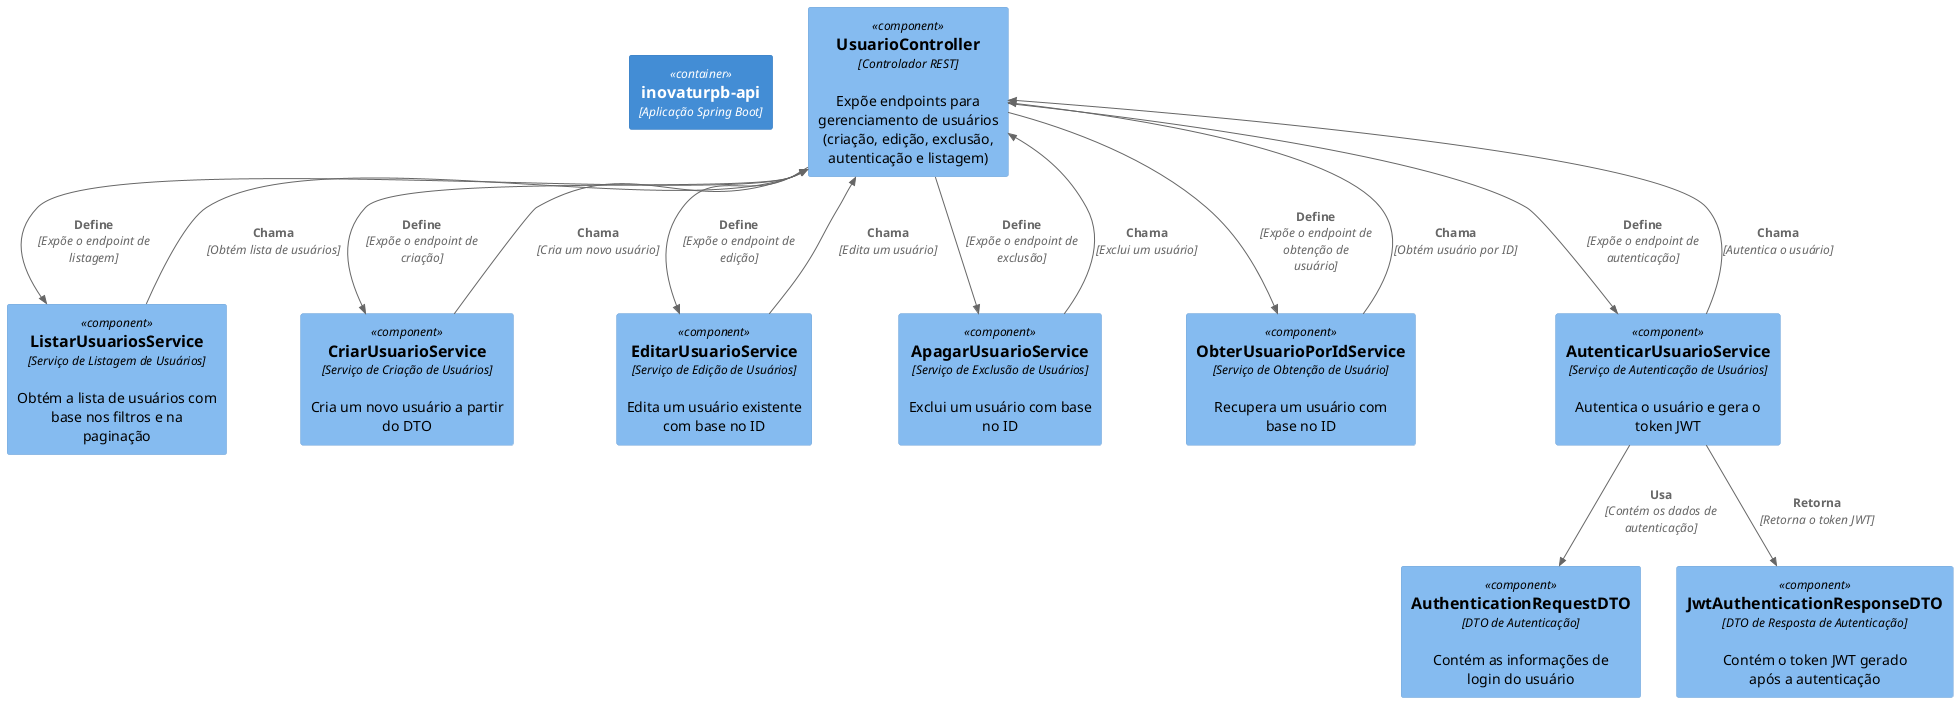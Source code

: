 @startuml
!define C4_COMPONENT
!include <C4/C4_Component.puml>

Container(app, "inovaturpb-api", "Aplicação Spring Boot")

' Controlador de Usuário
Component(controller, "UsuarioController", "Controlador REST", "Expõe endpoints para gerenciamento de usuários (criação, edição, exclusão, autenticação e listagem)")

' Serviços de Usuário
Component(listarService, "ListarUsuariosService", "Serviço de Listagem de Usuários", "Obtém a lista de usuários com base nos filtros e na paginação")
Component(criarService, "CriarUsuarioService", "Serviço de Criação de Usuários", "Cria um novo usuário a partir do DTO")
Component(editarService, "EditarUsuarioService", "Serviço de Edição de Usuários", "Edita um usuário existente com base no ID")
Component(apagarService, "ApagarUsuarioService", "Serviço de Exclusão de Usuários", "Exclui um usuário com base no ID")
Component(obterService, "ObterUsuarioPorIdService", "Serviço de Obtenção de Usuário", "Recupera um usuário com base no ID")
Component(autenticarService, "AutenticarUsuarioService", "Serviço de Autenticação de Usuários", "Autentica o usuário e gera o token JWT")

' DTOs de Autenticação
Component(authenticationRequestDTO, "AuthenticationRequestDTO", "DTO de Autenticação", "Contém as informações de login do usuário")
Component(jwtResponseDTO, "JwtAuthenticationResponseDTO", "DTO de Resposta de Autenticação", "Contém o token JWT gerado após a autenticação")

' Relacionamentos
Rel(controller, listarService, "Define", "Expõe o endpoint de listagem")
Rel(controller, criarService, "Define", "Expõe o endpoint de criação")
Rel(controller, editarService, "Define", "Expõe o endpoint de edição")
Rel(controller, apagarService, "Define", "Expõe o endpoint de exclusão")
Rel(controller, obterService, "Define", "Expõe o endpoint de obtenção de usuário")
Rel(controller, autenticarService, "Define", "Expõe o endpoint de autenticação")

Rel(listarService, controller, "Chama", "Obtém lista de usuários")
Rel(criarService, controller, "Chama", "Cria um novo usuário")
Rel(editarService, controller, "Chama", "Edita um usuário")
Rel(apagarService, controller, "Chama", "Exclui um usuário")
Rel(obterService, controller, "Chama", "Obtém usuário por ID")
Rel(autenticarService, controller, "Chama", "Autentica o usuário")

Rel(autenticarService, authenticationRequestDTO, "Usa", "Contém os dados de autenticação")
Rel(autenticarService, jwtResponseDTO, "Retorna", "Retorna o token JWT")

@enduml

